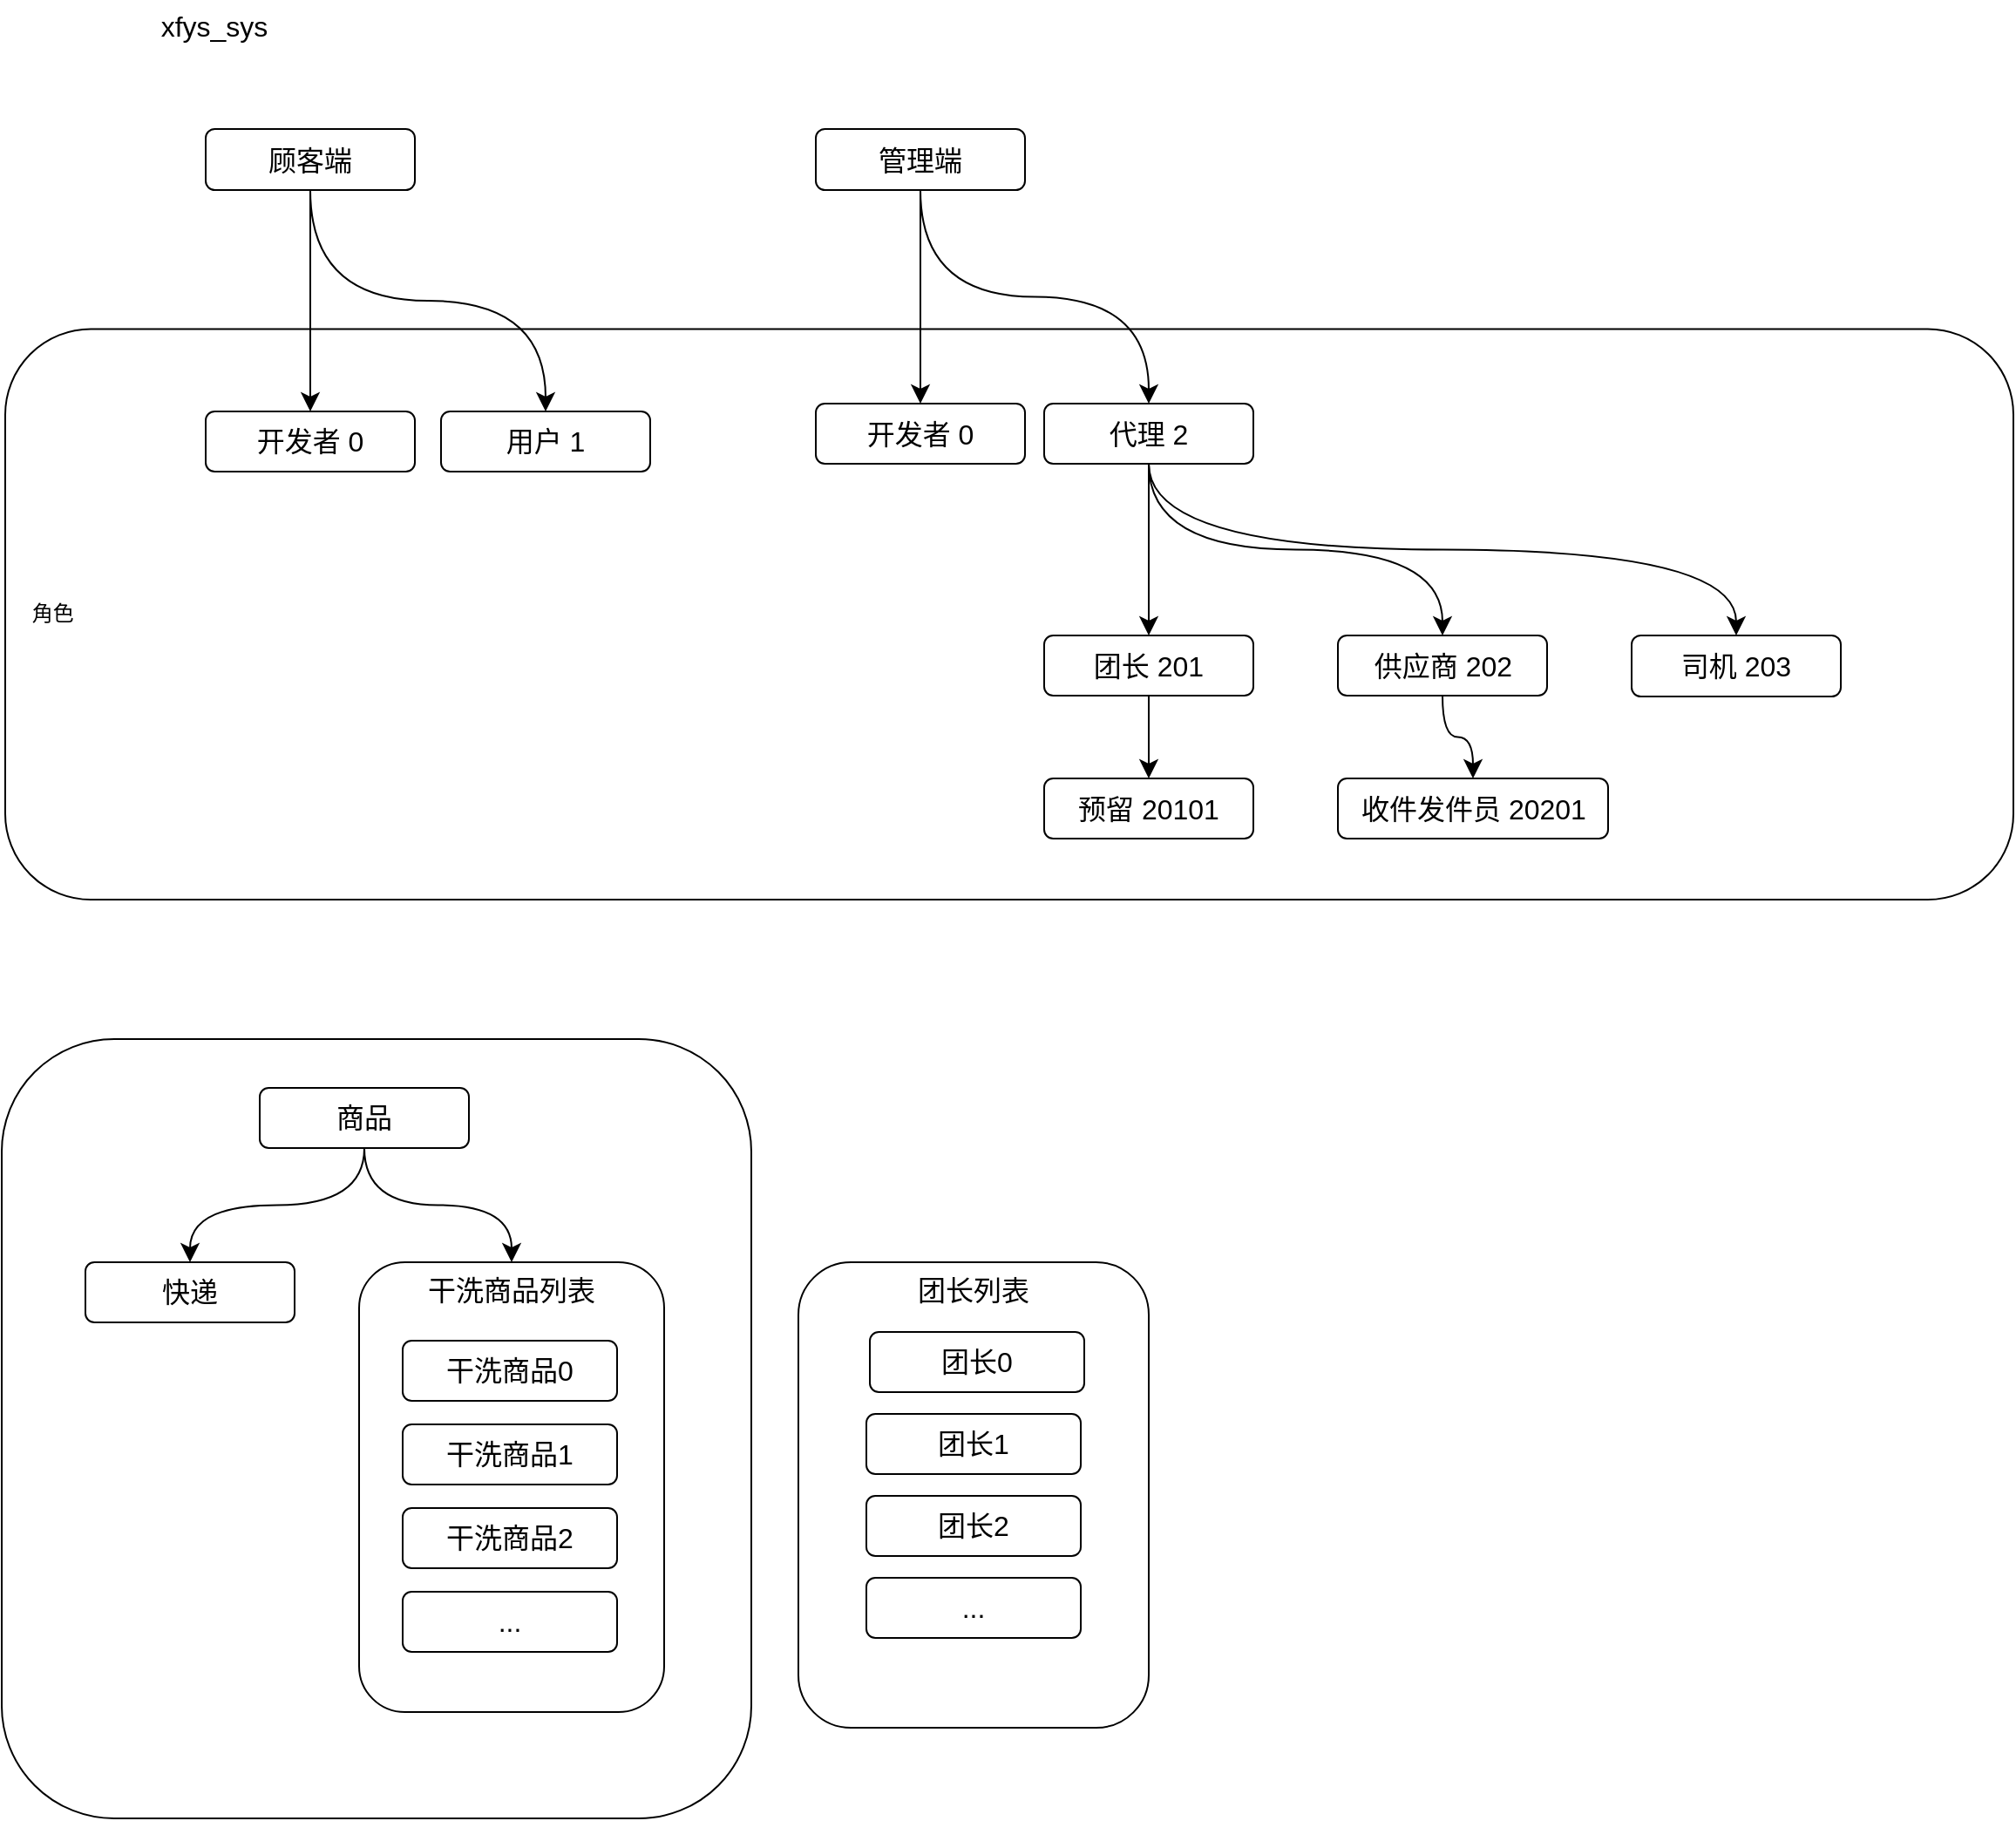 <mxfile version="22.1.17" type="github">
  <diagram name="第 1 页" id="1SULF4poi3xS_OX-S2Gi">
    <mxGraphModel dx="2234" dy="1211" grid="0" gridSize="10" guides="1" tooltips="1" connect="1" arrows="1" fold="1" page="0" pageScale="1" pageWidth="827" pageHeight="1169" math="0" shadow="0">
      <root>
        <mxCell id="0" />
        <mxCell id="1" parent="0" />
        <mxCell id="0gdj0jr3233fd3dvfJDH-39" value="" style="rounded=1;whiteSpace=wrap;html=1;fontFamily=Helvetica;fontSize=12;fontColor=default;" vertex="1" parent="1">
          <mxGeometry x="-431" y="511" width="430" height="447" as="geometry" />
        </mxCell>
        <mxCell id="0gdj0jr3233fd3dvfJDH-5" value="&amp;nbsp; &amp;nbsp; 角色" style="rounded=1;whiteSpace=wrap;html=1;fontFamily=Helvetica;fontSize=12;fontColor=default;verticalAlign=middle;align=left;" vertex="1" parent="1">
          <mxGeometry x="-429" y="103.75" width="1152" height="327.25" as="geometry" />
        </mxCell>
        <mxCell id="bxJUAexvs2471o88TPBo-1" value="xfys_sys" style="text;html=1;strokeColor=none;fillColor=none;align=center;verticalAlign=middle;whiteSpace=wrap;rounded=0;fontSize=16;" parent="1" vertex="1">
          <mxGeometry x="-339" y="-85" width="60" height="30" as="geometry" />
        </mxCell>
        <mxCell id="0gdj0jr3233fd3dvfJDH-4" style="edgeStyle=orthogonalEdgeStyle;curved=1;rounded=0;orthogonalLoop=1;jettySize=auto;html=1;exitX=0.5;exitY=1;exitDx=0;exitDy=0;entryX=0.5;entryY=0;entryDx=0;entryDy=0;fontSize=12;startSize=8;endSize=8;" edge="1" parent="1" source="bxJUAexvs2471o88TPBo-3" target="bxJUAexvs2471o88TPBo-6">
          <mxGeometry relative="1" as="geometry" />
        </mxCell>
        <mxCell id="0gdj0jr3233fd3dvfJDH-18" style="edgeStyle=orthogonalEdgeStyle;shape=connector;curved=1;rounded=0;orthogonalLoop=1;jettySize=auto;html=1;exitX=0.5;exitY=1;exitDx=0;exitDy=0;entryX=0.5;entryY=0;entryDx=0;entryDy=0;labelBackgroundColor=default;strokeColor=default;align=center;verticalAlign=middle;fontFamily=Helvetica;fontSize=12;fontColor=default;endArrow=classic;startSize=8;endSize=8;" edge="1" parent="1" source="bxJUAexvs2471o88TPBo-3" target="0gdj0jr3233fd3dvfJDH-17">
          <mxGeometry relative="1" as="geometry" />
        </mxCell>
        <mxCell id="bxJUAexvs2471o88TPBo-3" value="顾客端" style="rounded=1;whiteSpace=wrap;html=1;fontSize=16;" parent="1" vertex="1">
          <mxGeometry x="-314" y="-11" width="120" height="35" as="geometry" />
        </mxCell>
        <mxCell id="0gdj0jr3233fd3dvfJDH-24" style="edgeStyle=orthogonalEdgeStyle;shape=connector;curved=1;rounded=0;orthogonalLoop=1;jettySize=auto;html=1;exitX=0.5;exitY=1;exitDx=0;exitDy=0;labelBackgroundColor=default;strokeColor=default;align=center;verticalAlign=middle;fontFamily=Helvetica;fontSize=12;fontColor=default;endArrow=classic;startSize=8;endSize=8;" edge="1" parent="1" source="bxJUAexvs2471o88TPBo-4" target="0gdj0jr3233fd3dvfJDH-22">
          <mxGeometry relative="1" as="geometry" />
        </mxCell>
        <mxCell id="bxJUAexvs2471o88TPBo-4" value="团长 201" style="whiteSpace=wrap;html=1;fontSize=16;rounded=1;" parent="1" vertex="1">
          <mxGeometry x="167" y="279.5" width="120" height="34.5" as="geometry" />
        </mxCell>
        <mxCell id="bxJUAexvs2471o88TPBo-6" value="用户 1" style="whiteSpace=wrap;html=1;fontSize=16;rounded=1;" parent="1" vertex="1">
          <mxGeometry x="-179" y="151" width="120" height="34.5" as="geometry" />
        </mxCell>
        <mxCell id="0gdj0jr3233fd3dvfJDH-14" style="edgeStyle=orthogonalEdgeStyle;shape=connector;curved=1;rounded=0;orthogonalLoop=1;jettySize=auto;html=1;exitX=0.5;exitY=1;exitDx=0;exitDy=0;entryX=0.5;entryY=0;entryDx=0;entryDy=0;labelBackgroundColor=default;strokeColor=default;align=center;verticalAlign=middle;fontFamily=Helvetica;fontSize=12;fontColor=default;endArrow=classic;startSize=8;endSize=8;" edge="1" parent="1" source="bxJUAexvs2471o88TPBo-13" target="0gdj0jr3233fd3dvfJDH-13">
          <mxGeometry relative="1" as="geometry" />
        </mxCell>
        <mxCell id="bxJUAexvs2471o88TPBo-13" value="供应商 202" style="whiteSpace=wrap;html=1;fontSize=16;rounded=1;" parent="1" vertex="1">
          <mxGeometry x="335.5" y="279.5" width="120" height="34.5" as="geometry" />
        </mxCell>
        <mxCell id="KZt0bLGCY5tNQvC7S9tb-14" value="司机 203" style="rounded=1;whiteSpace=wrap;html=1;fontSize=16;" parent="1" vertex="1">
          <mxGeometry x="504" y="279.5" width="120" height="35" as="geometry" />
        </mxCell>
        <mxCell id="0gdj0jr3233fd3dvfJDH-16" style="edgeStyle=orthogonalEdgeStyle;shape=connector;curved=1;rounded=0;orthogonalLoop=1;jettySize=auto;html=1;exitX=0.5;exitY=1;exitDx=0;exitDy=0;entryX=0.5;entryY=0;entryDx=0;entryDy=0;labelBackgroundColor=default;strokeColor=default;align=center;verticalAlign=middle;fontFamily=Helvetica;fontSize=12;fontColor=default;endArrow=classic;startSize=8;endSize=8;" edge="1" parent="1" source="0gdj0jr3233fd3dvfJDH-3" target="0gdj0jr3233fd3dvfJDH-15">
          <mxGeometry relative="1" as="geometry" />
        </mxCell>
        <mxCell id="0gdj0jr3233fd3dvfJDH-25" style="edgeStyle=orthogonalEdgeStyle;shape=connector;curved=1;rounded=0;orthogonalLoop=1;jettySize=auto;html=1;exitX=0.5;exitY=1;exitDx=0;exitDy=0;labelBackgroundColor=default;strokeColor=default;align=center;verticalAlign=middle;fontFamily=Helvetica;fontSize=12;fontColor=default;endArrow=classic;startSize=8;endSize=8;" edge="1" parent="1" source="0gdj0jr3233fd3dvfJDH-3" target="0gdj0jr3233fd3dvfJDH-19">
          <mxGeometry relative="1" as="geometry" />
        </mxCell>
        <mxCell id="0gdj0jr3233fd3dvfJDH-3" value="管理端" style="rounded=1;whiteSpace=wrap;html=1;fontSize=16;" vertex="1" parent="1">
          <mxGeometry x="36" y="-11" width="120" height="35" as="geometry" />
        </mxCell>
        <mxCell id="0gdj0jr3233fd3dvfJDH-13" value="收件发件员 20201" style="whiteSpace=wrap;html=1;fontSize=16;rounded=1;" vertex="1" parent="1">
          <mxGeometry x="335.5" y="361.5" width="155" height="34.5" as="geometry" />
        </mxCell>
        <mxCell id="0gdj0jr3233fd3dvfJDH-15" value="开发者 0" style="whiteSpace=wrap;html=1;fontSize=16;rounded=1;" vertex="1" parent="1">
          <mxGeometry x="36" y="146.5" width="120" height="34.5" as="geometry" />
        </mxCell>
        <mxCell id="0gdj0jr3233fd3dvfJDH-17" value="开发者 0" style="whiteSpace=wrap;html=1;fontSize=16;rounded=1;" vertex="1" parent="1">
          <mxGeometry x="-314" y="151" width="120" height="34.5" as="geometry" />
        </mxCell>
        <mxCell id="0gdj0jr3233fd3dvfJDH-20" style="edgeStyle=orthogonalEdgeStyle;shape=connector;curved=1;rounded=0;orthogonalLoop=1;jettySize=auto;html=1;exitX=0.5;exitY=1;exitDx=0;exitDy=0;labelBackgroundColor=default;strokeColor=default;align=center;verticalAlign=middle;fontFamily=Helvetica;fontSize=12;fontColor=default;endArrow=classic;startSize=8;endSize=8;" edge="1" parent="1" source="0gdj0jr3233fd3dvfJDH-19" target="KZt0bLGCY5tNQvC7S9tb-14">
          <mxGeometry relative="1" as="geometry" />
        </mxCell>
        <mxCell id="0gdj0jr3233fd3dvfJDH-21" style="edgeStyle=orthogonalEdgeStyle;shape=connector;curved=1;rounded=0;orthogonalLoop=1;jettySize=auto;html=1;exitX=0.5;exitY=1;exitDx=0;exitDy=0;entryX=0.5;entryY=0;entryDx=0;entryDy=0;labelBackgroundColor=default;strokeColor=default;align=center;verticalAlign=middle;fontFamily=Helvetica;fontSize=12;fontColor=default;endArrow=classic;startSize=8;endSize=8;" edge="1" parent="1" source="0gdj0jr3233fd3dvfJDH-19" target="bxJUAexvs2471o88TPBo-4">
          <mxGeometry relative="1" as="geometry" />
        </mxCell>
        <mxCell id="0gdj0jr3233fd3dvfJDH-23" style="edgeStyle=orthogonalEdgeStyle;shape=connector;curved=1;rounded=0;orthogonalLoop=1;jettySize=auto;html=1;exitX=0.5;exitY=1;exitDx=0;exitDy=0;labelBackgroundColor=default;strokeColor=default;align=center;verticalAlign=middle;fontFamily=Helvetica;fontSize=12;fontColor=default;endArrow=classic;startSize=8;endSize=8;" edge="1" parent="1" source="0gdj0jr3233fd3dvfJDH-19" target="bxJUAexvs2471o88TPBo-13">
          <mxGeometry relative="1" as="geometry" />
        </mxCell>
        <mxCell id="0gdj0jr3233fd3dvfJDH-19" value="代理 2" style="whiteSpace=wrap;html=1;fontSize=16;rounded=1;" vertex="1" parent="1">
          <mxGeometry x="167" y="146.5" width="120" height="34.5" as="geometry" />
        </mxCell>
        <mxCell id="0gdj0jr3233fd3dvfJDH-22" value="预留 20101" style="whiteSpace=wrap;html=1;fontSize=16;rounded=1;" vertex="1" parent="1">
          <mxGeometry x="167" y="361.5" width="120" height="34.5" as="geometry" />
        </mxCell>
        <mxCell id="0gdj0jr3233fd3dvfJDH-31" style="edgeStyle=orthogonalEdgeStyle;shape=connector;curved=1;rounded=0;orthogonalLoop=1;jettySize=auto;html=1;exitX=0.5;exitY=1;exitDx=0;exitDy=0;entryX=0.5;entryY=0;entryDx=0;entryDy=0;labelBackgroundColor=default;strokeColor=default;align=center;verticalAlign=middle;fontFamily=Helvetica;fontSize=12;fontColor=default;endArrow=classic;startSize=8;endSize=8;" edge="1" parent="1" source="0gdj0jr3233fd3dvfJDH-28" target="0gdj0jr3233fd3dvfJDH-30">
          <mxGeometry relative="1" as="geometry" />
        </mxCell>
        <mxCell id="0gdj0jr3233fd3dvfJDH-32" style="edgeStyle=orthogonalEdgeStyle;shape=connector;curved=1;rounded=0;orthogonalLoop=1;jettySize=auto;html=1;exitX=0.5;exitY=1;exitDx=0;exitDy=0;labelBackgroundColor=default;strokeColor=default;align=center;verticalAlign=middle;fontFamily=Helvetica;fontSize=12;fontColor=default;endArrow=classic;startSize=8;endSize=8;" edge="1" parent="1" source="0gdj0jr3233fd3dvfJDH-28" target="0gdj0jr3233fd3dvfJDH-29">
          <mxGeometry relative="1" as="geometry" />
        </mxCell>
        <mxCell id="0gdj0jr3233fd3dvfJDH-28" value="商品" style="whiteSpace=wrap;html=1;fontSize=16;rounded=1;" vertex="1" parent="1">
          <mxGeometry x="-283" y="539" width="120" height="34.5" as="geometry" />
        </mxCell>
        <mxCell id="0gdj0jr3233fd3dvfJDH-29" value="快递" style="whiteSpace=wrap;html=1;fontSize=16;rounded=1;" vertex="1" parent="1">
          <mxGeometry x="-383" y="639" width="120" height="34.5" as="geometry" />
        </mxCell>
        <mxCell id="0gdj0jr3233fd3dvfJDH-30" value="干洗商品列表" style="whiteSpace=wrap;html=1;fontSize=16;rounded=1;verticalAlign=top;" vertex="1" parent="1">
          <mxGeometry x="-226" y="639" width="175" height="258" as="geometry" />
        </mxCell>
        <mxCell id="0gdj0jr3233fd3dvfJDH-33" value="干洗商品0" style="whiteSpace=wrap;html=1;fontSize=16;rounded=1;" vertex="1" parent="1">
          <mxGeometry x="-201" y="684" width="123" height="34.5" as="geometry" />
        </mxCell>
        <mxCell id="0gdj0jr3233fd3dvfJDH-36" value="干洗商品1" style="whiteSpace=wrap;html=1;fontSize=16;rounded=1;" vertex="1" parent="1">
          <mxGeometry x="-201" y="732" width="123" height="34.5" as="geometry" />
        </mxCell>
        <mxCell id="0gdj0jr3233fd3dvfJDH-37" value="干洗商品2" style="whiteSpace=wrap;html=1;fontSize=16;rounded=1;" vertex="1" parent="1">
          <mxGeometry x="-201" y="780" width="123" height="34.5" as="geometry" />
        </mxCell>
        <mxCell id="0gdj0jr3233fd3dvfJDH-38" value="..." style="whiteSpace=wrap;html=1;fontSize=16;rounded=1;" vertex="1" parent="1">
          <mxGeometry x="-201" y="828" width="123" height="34.5" as="geometry" />
        </mxCell>
        <mxCell id="0gdj0jr3233fd3dvfJDH-42" value="团长列表" style="whiteSpace=wrap;html=1;fontSize=16;rounded=1;verticalAlign=top;" vertex="1" parent="1">
          <mxGeometry x="26" y="639" width="201" height="267" as="geometry" />
        </mxCell>
        <mxCell id="0gdj0jr3233fd3dvfJDH-43" value="团长0" style="whiteSpace=wrap;html=1;fontSize=16;rounded=1;" vertex="1" parent="1">
          <mxGeometry x="67" y="679" width="123" height="34.5" as="geometry" />
        </mxCell>
        <mxCell id="0gdj0jr3233fd3dvfJDH-44" value="团长1" style="whiteSpace=wrap;html=1;fontSize=16;rounded=1;" vertex="1" parent="1">
          <mxGeometry x="65" y="726" width="123" height="34.5" as="geometry" />
        </mxCell>
        <mxCell id="0gdj0jr3233fd3dvfJDH-45" value="团长2" style="whiteSpace=wrap;html=1;fontSize=16;rounded=1;" vertex="1" parent="1">
          <mxGeometry x="65" y="773" width="123" height="34.5" as="geometry" />
        </mxCell>
        <mxCell id="0gdj0jr3233fd3dvfJDH-46" value="..." style="whiteSpace=wrap;html=1;fontSize=16;rounded=1;" vertex="1" parent="1">
          <mxGeometry x="65" y="820" width="123" height="34.5" as="geometry" />
        </mxCell>
      </root>
    </mxGraphModel>
  </diagram>
</mxfile>
